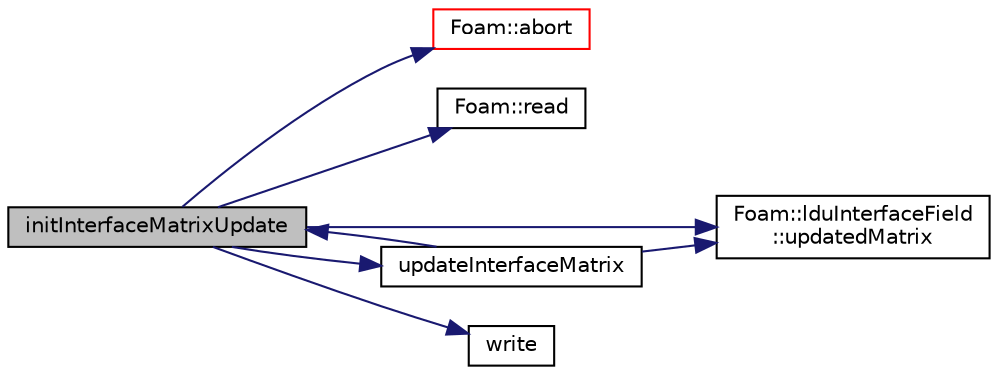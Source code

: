 digraph "initInterfaceMatrixUpdate"
{
  bgcolor="transparent";
  edge [fontname="Helvetica",fontsize="10",labelfontname="Helvetica",labelfontsize="10"];
  node [fontname="Helvetica",fontsize="10",shape=record];
  rankdir="LR";
  Node1 [label="initInterfaceMatrixUpdate",height=0.2,width=0.4,color="black", fillcolor="grey75", style="filled", fontcolor="black"];
  Node1 -> Node2 [color="midnightblue",fontsize="10",style="solid",fontname="Helvetica"];
  Node2 [label="Foam::abort",height=0.2,width=0.4,color="red",URL="$a10887.html#a447107a607d03e417307c203fa5fb44b"];
  Node1 -> Node3 [color="midnightblue",fontsize="10",style="solid",fontname="Helvetica"];
  Node3 [label="Foam::read",height=0.2,width=0.4,color="black",URL="$a10887.html#a18efc6d016047ec7c6d5150d913d8c34"];
  Node1 -> Node4 [color="midnightblue",fontsize="10",style="solid",fontname="Helvetica"];
  Node4 [label="Foam::lduInterfaceField\l::updatedMatrix",height=0.2,width=0.4,color="black",URL="$a01303.html#ad21ff98b99489ef4076a28d165247280",tooltip="Whether matrix has been updated. "];
  Node1 -> Node5 [color="midnightblue",fontsize="10",style="solid",fontname="Helvetica"];
  Node5 [label="updateInterfaceMatrix",height=0.2,width=0.4,color="black",URL="$a02031.html#a3b5b6785a1111fdddd5e701dbf498a34",tooltip="Update result field based on interface functionality. "];
  Node5 -> Node4 [color="midnightblue",fontsize="10",style="solid",fontname="Helvetica"];
  Node5 -> Node1 [color="midnightblue",fontsize="10",style="solid",fontname="Helvetica"];
  Node1 -> Node6 [color="midnightblue",fontsize="10",style="solid",fontname="Helvetica"];
  Node6 [label="write",height=0.2,width=0.4,color="black",URL="$a03052.html#a8f30b3c2179b03a7acf273e9dea43342"];
}
